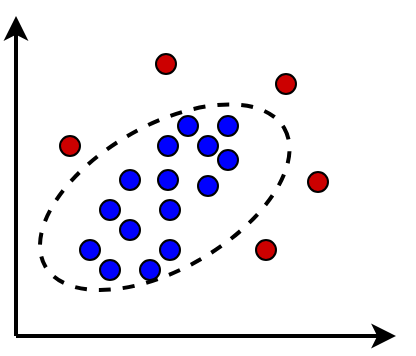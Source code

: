 <mxfile version="13.0.3" type="device"><diagram id="vyTAINkBzuCryllyxWo6" name="Page-1"><mxGraphModel dx="946" dy="619" grid="1" gridSize="10" guides="1" tooltips="1" connect="1" arrows="1" fold="1" page="1" pageScale="1" pageWidth="1100" pageHeight="850" math="0" shadow="0"><root><mxCell id="0"/><mxCell id="1" parent="0"/><mxCell id="ZD-O8uWCqaWXVhGj9Dqt-1" value="" style="rounded=0;whiteSpace=wrap;html=1;dashed=1;strokeWidth=2;strokeColor=none;" vertex="1" parent="1"><mxGeometry x="41" y="42" width="190" height="160" as="geometry"/></mxCell><mxCell id="ZD-O8uWCqaWXVhGj9Dqt-2" value="" style="endArrow=classic;html=1;strokeWidth=2;" edge="1" parent="1"><mxGeometry width="50" height="50" relative="1" as="geometry"><mxPoint x="40" y="200" as="sourcePoint"/><mxPoint x="40" y="40" as="targetPoint"/></mxGeometry></mxCell><mxCell id="ZD-O8uWCqaWXVhGj9Dqt-3" value="" style="endArrow=classic;html=1;strokeWidth=2;" edge="1" parent="1"><mxGeometry width="50" height="50" relative="1" as="geometry"><mxPoint x="40" y="200" as="sourcePoint"/><mxPoint x="230" y="200" as="targetPoint"/><Array as="points"><mxPoint x="130" y="200"/></Array></mxGeometry></mxCell><mxCell id="ZD-O8uWCqaWXVhGj9Dqt-4" value="" style="ellipse;whiteSpace=wrap;html=1;aspect=fixed;fillColor=#0000FF;" vertex="1" parent="1"><mxGeometry x="72" y="152" width="10" height="10" as="geometry"/></mxCell><mxCell id="ZD-O8uWCqaWXVhGj9Dqt-5" value="" style="ellipse;whiteSpace=wrap;html=1;aspect=fixed;fillColor=#0000FF;" vertex="1" parent="1"><mxGeometry x="82" y="162" width="10" height="10" as="geometry"/></mxCell><mxCell id="ZD-O8uWCqaWXVhGj9Dqt-6" value="" style="ellipse;whiteSpace=wrap;html=1;aspect=fixed;fillColor=#0000FF;" vertex="1" parent="1"><mxGeometry x="92" y="142" width="10" height="10" as="geometry"/></mxCell><mxCell id="ZD-O8uWCqaWXVhGj9Dqt-7" value="" style="ellipse;whiteSpace=wrap;html=1;aspect=fixed;fillColor=#0000FF;" vertex="1" parent="1"><mxGeometry x="102" y="162" width="10" height="10" as="geometry"/></mxCell><mxCell id="ZD-O8uWCqaWXVhGj9Dqt-8" value="" style="ellipse;whiteSpace=wrap;html=1;aspect=fixed;fillColor=#0000FF;" vertex="1" parent="1"><mxGeometry x="82" y="132" width="10" height="10" as="geometry"/></mxCell><mxCell id="ZD-O8uWCqaWXVhGj9Dqt-9" value="" style="ellipse;whiteSpace=wrap;html=1;aspect=fixed;fillColor=#0000FF;" vertex="1" parent="1"><mxGeometry x="112" y="132" width="10" height="10" as="geometry"/></mxCell><mxCell id="ZD-O8uWCqaWXVhGj9Dqt-10" value="" style="ellipse;whiteSpace=wrap;html=1;aspect=fixed;fillColor=#0000FF;" vertex="1" parent="1"><mxGeometry x="112" y="152" width="10" height="10" as="geometry"/></mxCell><mxCell id="ZD-O8uWCqaWXVhGj9Dqt-11" value="" style="ellipse;whiteSpace=wrap;html=1;aspect=fixed;fillColor=#0000FF;" vertex="1" parent="1"><mxGeometry x="111" y="117" width="10" height="10" as="geometry"/></mxCell><mxCell id="ZD-O8uWCqaWXVhGj9Dqt-12" value="" style="ellipse;whiteSpace=wrap;html=1;aspect=fixed;fillColor=#0000FF;" vertex="1" parent="1"><mxGeometry x="121" y="90" width="10" height="10" as="geometry"/></mxCell><mxCell id="ZD-O8uWCqaWXVhGj9Dqt-13" value="" style="ellipse;whiteSpace=wrap;html=1;aspect=fixed;fillColor=#0000FF;" vertex="1" parent="1"><mxGeometry x="92" y="117" width="10" height="10" as="geometry"/></mxCell><mxCell id="ZD-O8uWCqaWXVhGj9Dqt-14" value="" style="ellipse;whiteSpace=wrap;html=1;aspect=fixed;fillColor=#0000FF;" vertex="1" parent="1"><mxGeometry x="131" y="100" width="10" height="10" as="geometry"/></mxCell><mxCell id="ZD-O8uWCqaWXVhGj9Dqt-15" value="" style="ellipse;whiteSpace=wrap;html=1;aspect=fixed;fillColor=#0000FF;" vertex="1" parent="1"><mxGeometry x="141" y="90" width="10" height="10" as="geometry"/></mxCell><mxCell id="ZD-O8uWCqaWXVhGj9Dqt-16" value="" style="ellipse;whiteSpace=wrap;html=1;aspect=fixed;fillColor=#CC0000;" vertex="1" parent="1"><mxGeometry x="186" y="118" width="10" height="10" as="geometry"/></mxCell><mxCell id="ZD-O8uWCqaWXVhGj9Dqt-17" value="" style="ellipse;whiteSpace=wrap;html=1;aspect=fixed;fillColor=#0000FF;" vertex="1" parent="1"><mxGeometry x="111" y="100" width="10" height="10" as="geometry"/></mxCell><mxCell id="ZD-O8uWCqaWXVhGj9Dqt-18" value="" style="ellipse;whiteSpace=wrap;html=1;aspect=fixed;fillColor=#0000FF;" vertex="1" parent="1"><mxGeometry x="141" y="107" width="10" height="10" as="geometry"/></mxCell><mxCell id="ZD-O8uWCqaWXVhGj9Dqt-19" value="" style="ellipse;whiteSpace=wrap;html=1;aspect=fixed;fillColor=#0000FF;" vertex="1" parent="1"><mxGeometry x="131" y="120" width="10" height="10" as="geometry"/></mxCell><mxCell id="ZD-O8uWCqaWXVhGj9Dqt-22" value="" style="ellipse;whiteSpace=wrap;html=1;aspect=fixed;fillColor=#CC0000;" vertex="1" parent="1"><mxGeometry x="160" y="152" width="10" height="10" as="geometry"/></mxCell><mxCell id="ZD-O8uWCqaWXVhGj9Dqt-23" value="" style="ellipse;whiteSpace=wrap;html=1;aspect=fixed;fillColor=#CC0000;" vertex="1" parent="1"><mxGeometry x="110" y="59" width="10" height="10" as="geometry"/></mxCell><mxCell id="ZD-O8uWCqaWXVhGj9Dqt-24" value="" style="ellipse;whiteSpace=wrap;html=1;aspect=fixed;fillColor=#CC0000;" vertex="1" parent="1"><mxGeometry x="62" y="100" width="10" height="10" as="geometry"/></mxCell><mxCell id="ZD-O8uWCqaWXVhGj9Dqt-25" value="" style="ellipse;whiteSpace=wrap;html=1;aspect=fixed;fillColor=#CC0000;" vertex="1" parent="1"><mxGeometry x="170" y="69" width="10" height="10" as="geometry"/></mxCell><mxCell id="ZD-O8uWCqaWXVhGj9Dqt-33" value="" style="ellipse;whiteSpace=wrap;html=1;dashed=1;strokeWidth=2;fillColor=none;rotation=-30;" vertex="1" parent="1"><mxGeometry x="45.38" y="94.78" width="138" height="71.67" as="geometry"/></mxCell></root></mxGraphModel></diagram></mxfile>